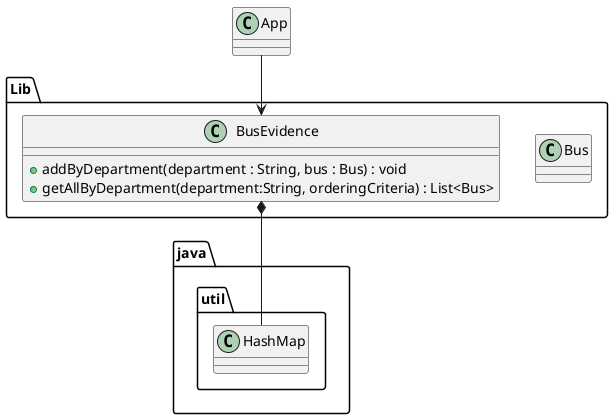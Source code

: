 @startuml

class App

package Lib{

class Bus

class BusEvidence{
+ addByDepartment(department : String, bus : Bus) : void
+ getAllByDepartment(department:String, orderingCriteria) : List<Bus>
}
}

package java.util{
class HashMap
}

App --> BusEvidence

BusEvidence *-- HashMap

@enduml

